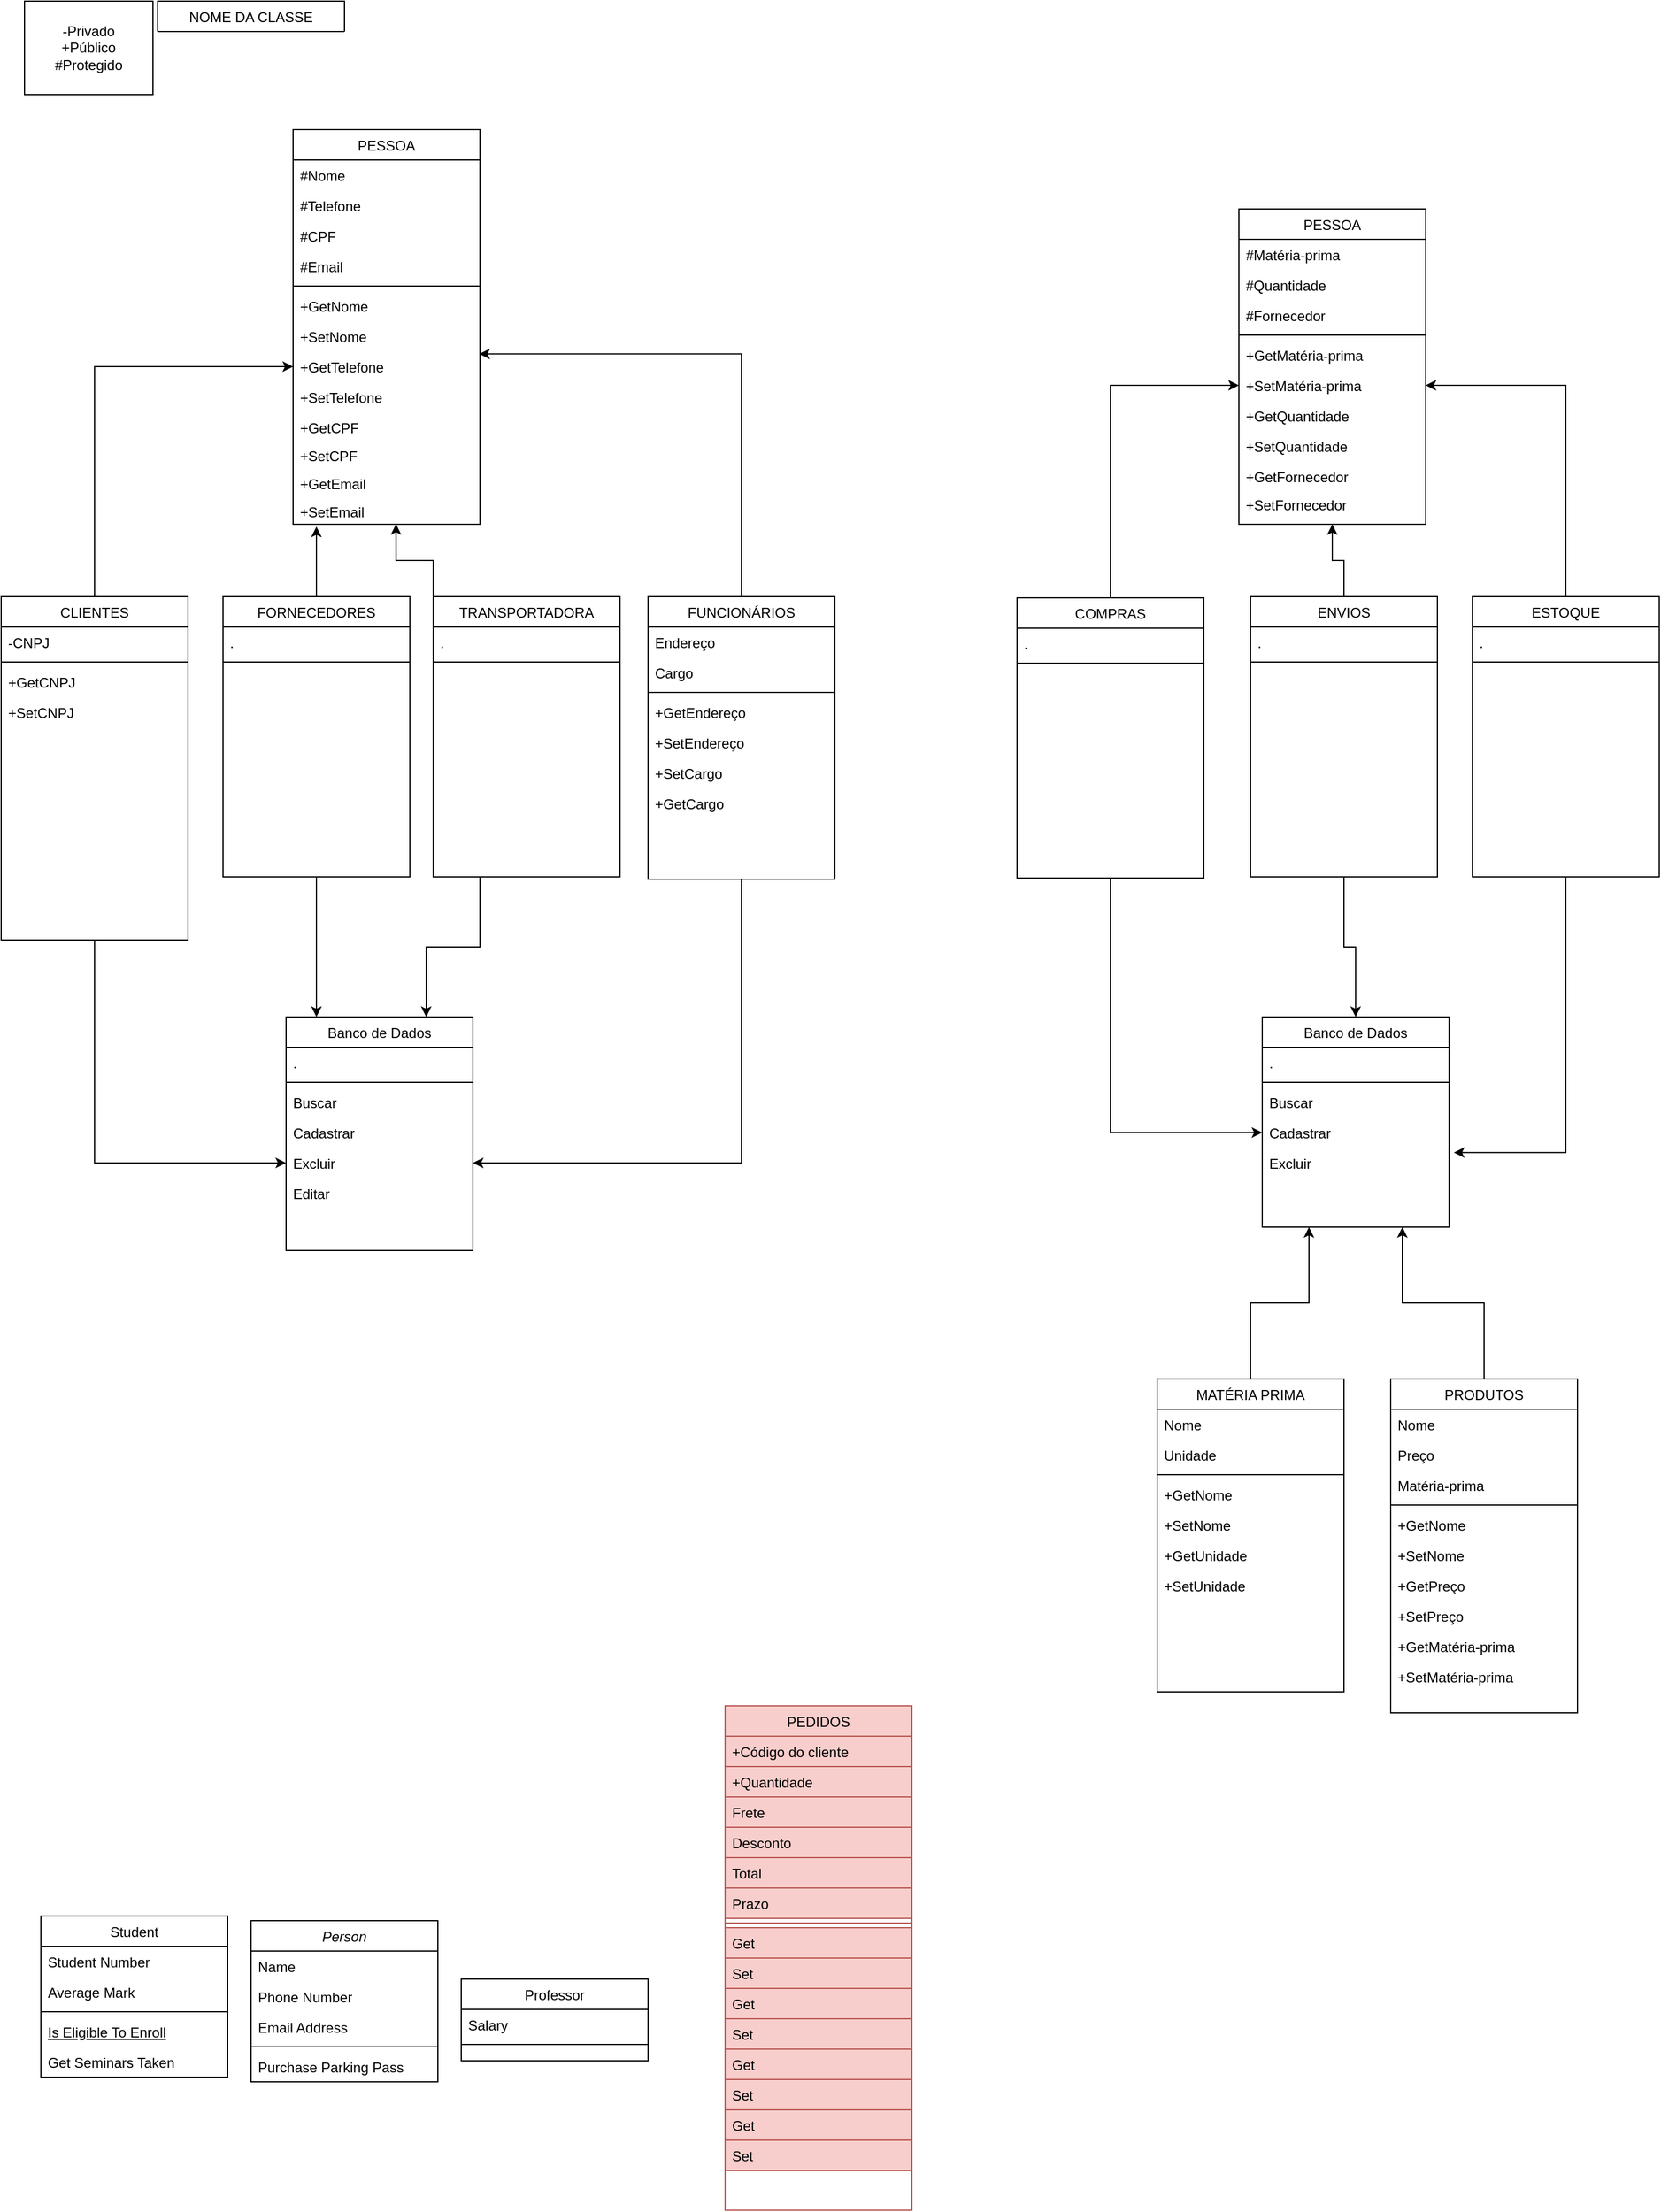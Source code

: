 <mxfile version="24.6.0" type="device">
  <diagram id="C5RBs43oDa-KdzZeNtuy" name="Page-1">
    <mxGraphModel dx="1434" dy="3120" grid="1" gridSize="10" guides="1" tooltips="1" connect="1" arrows="1" fold="1" page="1" pageScale="1" pageWidth="827" pageHeight="1169" math="0" shadow="0">
      <root>
        <mxCell id="WIyWlLk6GJQsqaUBKTNV-0" />
        <mxCell id="WIyWlLk6GJQsqaUBKTNV-1" parent="WIyWlLk6GJQsqaUBKTNV-0" />
        <mxCell id="zkfFHV4jXpPFQw0GAbJ--0" value="Person" style="swimlane;fontStyle=2;align=center;verticalAlign=top;childLayout=stackLayout;horizontal=1;startSize=26;horizontalStack=0;resizeParent=1;resizeLast=0;collapsible=1;marginBottom=0;rounded=0;shadow=0;strokeWidth=1;" parent="WIyWlLk6GJQsqaUBKTNV-1" vertex="1">
          <mxGeometry x="224" y="274" width="160" height="138" as="geometry">
            <mxRectangle x="230" y="140" width="160" height="26" as="alternateBounds" />
          </mxGeometry>
        </mxCell>
        <mxCell id="zkfFHV4jXpPFQw0GAbJ--1" value="Name" style="text;align=left;verticalAlign=top;spacingLeft=4;spacingRight=4;overflow=hidden;rotatable=0;points=[[0,0.5],[1,0.5]];portConstraint=eastwest;" parent="zkfFHV4jXpPFQw0GAbJ--0" vertex="1">
          <mxGeometry y="26" width="160" height="26" as="geometry" />
        </mxCell>
        <mxCell id="zkfFHV4jXpPFQw0GAbJ--2" value="Phone Number" style="text;align=left;verticalAlign=top;spacingLeft=4;spacingRight=4;overflow=hidden;rotatable=0;points=[[0,0.5],[1,0.5]];portConstraint=eastwest;rounded=0;shadow=0;html=0;" parent="zkfFHV4jXpPFQw0GAbJ--0" vertex="1">
          <mxGeometry y="52" width="160" height="26" as="geometry" />
        </mxCell>
        <mxCell id="zkfFHV4jXpPFQw0GAbJ--3" value="Email Address" style="text;align=left;verticalAlign=top;spacingLeft=4;spacingRight=4;overflow=hidden;rotatable=0;points=[[0,0.5],[1,0.5]];portConstraint=eastwest;rounded=0;shadow=0;html=0;" parent="zkfFHV4jXpPFQw0GAbJ--0" vertex="1">
          <mxGeometry y="78" width="160" height="26" as="geometry" />
        </mxCell>
        <mxCell id="zkfFHV4jXpPFQw0GAbJ--4" value="" style="line;html=1;strokeWidth=1;align=left;verticalAlign=middle;spacingTop=-1;spacingLeft=3;spacingRight=3;rotatable=0;labelPosition=right;points=[];portConstraint=eastwest;" parent="zkfFHV4jXpPFQw0GAbJ--0" vertex="1">
          <mxGeometry y="104" width="160" height="8" as="geometry" />
        </mxCell>
        <mxCell id="zkfFHV4jXpPFQw0GAbJ--5" value="Purchase Parking Pass" style="text;align=left;verticalAlign=top;spacingLeft=4;spacingRight=4;overflow=hidden;rotatable=0;points=[[0,0.5],[1,0.5]];portConstraint=eastwest;" parent="zkfFHV4jXpPFQw0GAbJ--0" vertex="1">
          <mxGeometry y="112" width="160" height="26" as="geometry" />
        </mxCell>
        <mxCell id="zkfFHV4jXpPFQw0GAbJ--6" value="Student" style="swimlane;fontStyle=0;align=center;verticalAlign=top;childLayout=stackLayout;horizontal=1;startSize=26;horizontalStack=0;resizeParent=1;resizeLast=0;collapsible=1;marginBottom=0;rounded=0;shadow=0;strokeWidth=1;" parent="WIyWlLk6GJQsqaUBKTNV-1" vertex="1">
          <mxGeometry x="44" y="270" width="160" height="138" as="geometry">
            <mxRectangle x="130" y="380" width="160" height="26" as="alternateBounds" />
          </mxGeometry>
        </mxCell>
        <mxCell id="zkfFHV4jXpPFQw0GAbJ--7" value="Student Number" style="text;align=left;verticalAlign=top;spacingLeft=4;spacingRight=4;overflow=hidden;rotatable=0;points=[[0,0.5],[1,0.5]];portConstraint=eastwest;" parent="zkfFHV4jXpPFQw0GAbJ--6" vertex="1">
          <mxGeometry y="26" width="160" height="26" as="geometry" />
        </mxCell>
        <mxCell id="zkfFHV4jXpPFQw0GAbJ--8" value="Average Mark" style="text;align=left;verticalAlign=top;spacingLeft=4;spacingRight=4;overflow=hidden;rotatable=0;points=[[0,0.5],[1,0.5]];portConstraint=eastwest;rounded=0;shadow=0;html=0;" parent="zkfFHV4jXpPFQw0GAbJ--6" vertex="1">
          <mxGeometry y="52" width="160" height="26" as="geometry" />
        </mxCell>
        <mxCell id="zkfFHV4jXpPFQw0GAbJ--9" value="" style="line;html=1;strokeWidth=1;align=left;verticalAlign=middle;spacingTop=-1;spacingLeft=3;spacingRight=3;rotatable=0;labelPosition=right;points=[];portConstraint=eastwest;" parent="zkfFHV4jXpPFQw0GAbJ--6" vertex="1">
          <mxGeometry y="78" width="160" height="8" as="geometry" />
        </mxCell>
        <mxCell id="zkfFHV4jXpPFQw0GAbJ--10" value="Is Eligible To Enroll" style="text;align=left;verticalAlign=top;spacingLeft=4;spacingRight=4;overflow=hidden;rotatable=0;points=[[0,0.5],[1,0.5]];portConstraint=eastwest;fontStyle=4" parent="zkfFHV4jXpPFQw0GAbJ--6" vertex="1">
          <mxGeometry y="86" width="160" height="26" as="geometry" />
        </mxCell>
        <mxCell id="zkfFHV4jXpPFQw0GAbJ--11" value="Get Seminars Taken" style="text;align=left;verticalAlign=top;spacingLeft=4;spacingRight=4;overflow=hidden;rotatable=0;points=[[0,0.5],[1,0.5]];portConstraint=eastwest;" parent="zkfFHV4jXpPFQw0GAbJ--6" vertex="1">
          <mxGeometry y="112" width="160" height="26" as="geometry" />
        </mxCell>
        <mxCell id="zkfFHV4jXpPFQw0GAbJ--13" value="Professor" style="swimlane;fontStyle=0;align=center;verticalAlign=top;childLayout=stackLayout;horizontal=1;startSize=26;horizontalStack=0;resizeParent=1;resizeLast=0;collapsible=1;marginBottom=0;rounded=0;shadow=0;strokeWidth=1;" parent="WIyWlLk6GJQsqaUBKTNV-1" vertex="1">
          <mxGeometry x="404" y="324" width="160" height="70" as="geometry">
            <mxRectangle x="340" y="380" width="170" height="26" as="alternateBounds" />
          </mxGeometry>
        </mxCell>
        <mxCell id="zkfFHV4jXpPFQw0GAbJ--14" value="Salary" style="text;align=left;verticalAlign=top;spacingLeft=4;spacingRight=4;overflow=hidden;rotatable=0;points=[[0,0.5],[1,0.5]];portConstraint=eastwest;" parent="zkfFHV4jXpPFQw0GAbJ--13" vertex="1">
          <mxGeometry y="26" width="160" height="26" as="geometry" />
        </mxCell>
        <mxCell id="zkfFHV4jXpPFQw0GAbJ--15" value="" style="line;html=1;strokeWidth=1;align=left;verticalAlign=middle;spacingTop=-1;spacingLeft=3;spacingRight=3;rotatable=0;labelPosition=right;points=[];portConstraint=eastwest;" parent="zkfFHV4jXpPFQw0GAbJ--13" vertex="1">
          <mxGeometry y="52" width="160" height="8" as="geometry" />
        </mxCell>
        <mxCell id="JUKfea9-iAX0luFX1eRB-26" style="edgeStyle=orthogonalEdgeStyle;rounded=0;orthogonalLoop=1;jettySize=auto;html=1;" edge="1" parent="WIyWlLk6GJQsqaUBKTNV-1" source="zkfFHV4jXpPFQw0GAbJ--17" target="zMXT4JjG5BjqkH4rrJaa-8">
          <mxGeometry relative="1" as="geometry" />
        </mxCell>
        <mxCell id="JUKfea9-iAX0luFX1eRB-29" style="edgeStyle=orthogonalEdgeStyle;rounded=0;orthogonalLoop=1;jettySize=auto;html=1;exitX=0.5;exitY=1;exitDx=0;exitDy=0;entryX=0;entryY=0.5;entryDx=0;entryDy=0;" edge="1" parent="WIyWlLk6GJQsqaUBKTNV-1" source="zkfFHV4jXpPFQw0GAbJ--17" target="JUKfea9-iAX0luFX1eRB-9">
          <mxGeometry relative="1" as="geometry" />
        </mxCell>
        <mxCell id="zkfFHV4jXpPFQw0GAbJ--17" value="CLIENTES" style="swimlane;fontStyle=0;align=center;verticalAlign=top;childLayout=stackLayout;horizontal=1;startSize=26;horizontalStack=0;resizeParent=1;resizeLast=0;collapsible=1;marginBottom=0;rounded=0;shadow=0;strokeWidth=1;" parent="WIyWlLk6GJQsqaUBKTNV-1" vertex="1">
          <mxGeometry x="10" y="-860" width="160" height="294" as="geometry">
            <mxRectangle x="44" y="-860" width="160" height="26" as="alternateBounds" />
          </mxGeometry>
        </mxCell>
        <mxCell id="TMDbQo54YdMrXsF1f6q1-0" value="-CNPJ" style="text;align=left;verticalAlign=top;spacingLeft=4;spacingRight=4;overflow=hidden;rotatable=0;points=[[0,0.5],[1,0.5]];portConstraint=eastwest;" parent="zkfFHV4jXpPFQw0GAbJ--17" vertex="1">
          <mxGeometry y="26" width="160" height="26" as="geometry" />
        </mxCell>
        <mxCell id="zkfFHV4jXpPFQw0GAbJ--23" value="" style="line;html=1;strokeWidth=1;align=left;verticalAlign=middle;spacingTop=-1;spacingLeft=3;spacingRight=3;rotatable=0;labelPosition=right;points=[];portConstraint=eastwest;" parent="zkfFHV4jXpPFQw0GAbJ--17" vertex="1">
          <mxGeometry y="52" width="160" height="8" as="geometry" />
        </mxCell>
        <mxCell id="TMDbQo54YdMrXsF1f6q1-5" value="+GetCNPJ" style="text;align=left;verticalAlign=top;spacingLeft=4;spacingRight=4;overflow=hidden;rotatable=0;points=[[0,0.5],[1,0.5]];portConstraint=eastwest;" parent="zkfFHV4jXpPFQw0GAbJ--17" vertex="1">
          <mxGeometry y="60" width="160" height="26" as="geometry" />
        </mxCell>
        <mxCell id="TMDbQo54YdMrXsF1f6q1-6" value="+SetCNPJ" style="text;align=left;verticalAlign=top;spacingLeft=4;spacingRight=4;overflow=hidden;rotatable=0;points=[[0,0.5],[1,0.5]];portConstraint=eastwest;" parent="zkfFHV4jXpPFQw0GAbJ--17" vertex="1">
          <mxGeometry y="86" width="160" height="26" as="geometry" />
        </mxCell>
        <mxCell id="JUKfea9-iAX0luFX1eRB-30" style="edgeStyle=orthogonalEdgeStyle;rounded=0;orthogonalLoop=1;jettySize=auto;html=1;entryX=0.5;entryY=0;entryDx=0;entryDy=0;" edge="1" parent="WIyWlLk6GJQsqaUBKTNV-1" source="bzeuxswG68OO9ZRUgIfh-0">
          <mxGeometry relative="1" as="geometry">
            <mxPoint x="280" y="-500" as="targetPoint" />
          </mxGeometry>
        </mxCell>
        <mxCell id="JUKfea9-iAX0luFX1eRB-32" style="edgeStyle=orthogonalEdgeStyle;rounded=0;orthogonalLoop=1;jettySize=auto;html=1;" edge="1" parent="WIyWlLk6GJQsqaUBKTNV-1" source="bzeuxswG68OO9ZRUgIfh-0">
          <mxGeometry relative="1" as="geometry">
            <mxPoint x="280" y="-920" as="targetPoint" />
          </mxGeometry>
        </mxCell>
        <mxCell id="bzeuxswG68OO9ZRUgIfh-0" value="FORNECEDORES" style="swimlane;fontStyle=0;align=center;verticalAlign=top;childLayout=stackLayout;horizontal=1;startSize=26;horizontalStack=0;resizeParent=1;resizeLast=0;collapsible=1;marginBottom=0;rounded=0;shadow=0;strokeWidth=1;" parent="WIyWlLk6GJQsqaUBKTNV-1" vertex="1">
          <mxGeometry x="200" y="-860" width="160" height="240" as="geometry">
            <mxRectangle x="234" y="-860" width="160" height="26" as="alternateBounds" />
          </mxGeometry>
        </mxCell>
        <mxCell id="bzeuxswG68OO9ZRUgIfh-3" value="." style="text;align=left;verticalAlign=top;spacingLeft=4;spacingRight=4;overflow=hidden;rotatable=0;points=[[0,0.5],[1,0.5]];portConstraint=eastwest;rounded=0;shadow=0;html=0;" parent="bzeuxswG68OO9ZRUgIfh-0" vertex="1">
          <mxGeometry y="26" width="160" height="26" as="geometry" />
        </mxCell>
        <mxCell id="bzeuxswG68OO9ZRUgIfh-6" value="" style="line;html=1;strokeWidth=1;align=left;verticalAlign=middle;spacingTop=-1;spacingLeft=3;spacingRight=3;rotatable=0;labelPosition=right;points=[];portConstraint=eastwest;" parent="bzeuxswG68OO9ZRUgIfh-0" vertex="1">
          <mxGeometry y="52" width="160" height="8" as="geometry" />
        </mxCell>
        <mxCell id="JUKfea9-iAX0luFX1eRB-41" style="edgeStyle=orthogonalEdgeStyle;rounded=0;orthogonalLoop=1;jettySize=auto;html=1;exitX=0.25;exitY=1;exitDx=0;exitDy=0;entryX=0.75;entryY=0;entryDx=0;entryDy=0;" edge="1" parent="WIyWlLk6GJQsqaUBKTNV-1" source="bzeuxswG68OO9ZRUgIfh-9" target="JUKfea9-iAX0luFX1eRB-0">
          <mxGeometry relative="1" as="geometry" />
        </mxCell>
        <mxCell id="bzeuxswG68OO9ZRUgIfh-9" value="TRANSPORTADORA" style="swimlane;fontStyle=0;align=center;verticalAlign=top;childLayout=stackLayout;horizontal=1;startSize=26;horizontalStack=0;resizeParent=1;resizeLast=0;collapsible=1;marginBottom=0;rounded=0;shadow=0;strokeWidth=1;" parent="WIyWlLk6GJQsqaUBKTNV-1" vertex="1">
          <mxGeometry x="380" y="-860" width="160" height="240" as="geometry">
            <mxRectangle x="434" y="-860" width="160" height="26" as="alternateBounds" />
          </mxGeometry>
        </mxCell>
        <mxCell id="bzeuxswG68OO9ZRUgIfh-10" value="." style="text;align=left;verticalAlign=top;spacingLeft=4;spacingRight=4;overflow=hidden;rotatable=0;points=[[0,0.5],[1,0.5]];portConstraint=eastwest;" parent="bzeuxswG68OO9ZRUgIfh-9" vertex="1">
          <mxGeometry y="26" width="160" height="26" as="geometry" />
        </mxCell>
        <mxCell id="bzeuxswG68OO9ZRUgIfh-15" value="" style="line;html=1;strokeWidth=1;align=left;verticalAlign=middle;spacingTop=-1;spacingLeft=3;spacingRight=3;rotatable=0;labelPosition=right;points=[];portConstraint=eastwest;" parent="bzeuxswG68OO9ZRUgIfh-9" vertex="1">
          <mxGeometry y="52" width="160" height="8" as="geometry" />
        </mxCell>
        <mxCell id="bzeuxswG68OO9ZRUgIfh-18" value="PEDIDOS" style="swimlane;fontStyle=0;align=center;verticalAlign=top;childLayout=stackLayout;horizontal=1;startSize=26;horizontalStack=0;resizeParent=1;resizeLast=0;collapsible=1;marginBottom=0;rounded=0;shadow=0;strokeWidth=1;fillColor=#f8cecc;strokeColor=#b85450;" parent="WIyWlLk6GJQsqaUBKTNV-1" vertex="1">
          <mxGeometry x="630" y="90" width="160" height="432" as="geometry">
            <mxRectangle x="634" y="-860" width="160" height="26" as="alternateBounds" />
          </mxGeometry>
        </mxCell>
        <mxCell id="bzeuxswG68OO9ZRUgIfh-19" value="+Código do cliente" style="text;align=left;verticalAlign=top;spacingLeft=4;spacingRight=4;overflow=hidden;rotatable=0;points=[[0,0.5],[1,0.5]];portConstraint=eastwest;fillColor=#f8cecc;strokeColor=#b85450;" parent="bzeuxswG68OO9ZRUgIfh-18" vertex="1">
          <mxGeometry y="26" width="160" height="26" as="geometry" />
        </mxCell>
        <mxCell id="bzeuxswG68OO9ZRUgIfh-20" value="+Quantidade" style="text;align=left;verticalAlign=top;spacingLeft=4;spacingRight=4;overflow=hidden;rotatable=0;points=[[0,0.5],[1,0.5]];portConstraint=eastwest;rounded=0;shadow=0;html=0;fillColor=#f8cecc;strokeColor=#b85450;" parent="bzeuxswG68OO9ZRUgIfh-18" vertex="1">
          <mxGeometry y="52" width="160" height="26" as="geometry" />
        </mxCell>
        <mxCell id="bzeuxswG68OO9ZRUgIfh-21" value="Frete" style="text;align=left;verticalAlign=top;spacingLeft=4;spacingRight=4;overflow=hidden;rotatable=0;points=[[0,0.5],[1,0.5]];portConstraint=eastwest;rounded=0;shadow=0;html=0;fillColor=#f8cecc;strokeColor=#b85450;" parent="bzeuxswG68OO9ZRUgIfh-18" vertex="1">
          <mxGeometry y="78" width="160" height="26" as="geometry" />
        </mxCell>
        <mxCell id="bzeuxswG68OO9ZRUgIfh-22" value="Desconto" style="text;align=left;verticalAlign=top;spacingLeft=4;spacingRight=4;overflow=hidden;rotatable=0;points=[[0,0.5],[1,0.5]];portConstraint=eastwest;rounded=0;shadow=0;html=0;fillColor=#f8cecc;strokeColor=#b85450;" parent="bzeuxswG68OO9ZRUgIfh-18" vertex="1">
          <mxGeometry y="104" width="160" height="26" as="geometry" />
        </mxCell>
        <mxCell id="bzeuxswG68OO9ZRUgIfh-23" value="Total" style="text;align=left;verticalAlign=top;spacingLeft=4;spacingRight=4;overflow=hidden;rotatable=0;points=[[0,0.5],[1,0.5]];portConstraint=eastwest;rounded=0;shadow=0;html=0;fillColor=#f8cecc;strokeColor=#b85450;" parent="bzeuxswG68OO9ZRUgIfh-18" vertex="1">
          <mxGeometry y="130" width="160" height="26" as="geometry" />
        </mxCell>
        <mxCell id="bzeuxswG68OO9ZRUgIfh-81" value="Prazo" style="text;align=left;verticalAlign=top;spacingLeft=4;spacingRight=4;overflow=hidden;rotatable=0;points=[[0,0.5],[1,0.5]];portConstraint=eastwest;rounded=0;shadow=0;html=0;fillColor=#f8cecc;strokeColor=#b85450;" parent="bzeuxswG68OO9ZRUgIfh-18" vertex="1">
          <mxGeometry y="156" width="160" height="26" as="geometry" />
        </mxCell>
        <mxCell id="TMDbQo54YdMrXsF1f6q1-11" value="" style="line;html=1;strokeWidth=1;align=left;verticalAlign=middle;spacingTop=-1;spacingLeft=3;spacingRight=3;rotatable=0;labelPosition=right;points=[];portConstraint=eastwest;fillColor=#f8cecc;strokeColor=#b85450;" parent="bzeuxswG68OO9ZRUgIfh-18" vertex="1">
          <mxGeometry y="182" width="160" height="8" as="geometry" />
        </mxCell>
        <mxCell id="TMDbQo54YdMrXsF1f6q1-18" value="Get" style="text;align=left;verticalAlign=top;spacingLeft=4;spacingRight=4;overflow=hidden;rotatable=0;points=[[0,0.5],[1,0.5]];portConstraint=eastwest;fillColor=#f8cecc;strokeColor=#b85450;" parent="bzeuxswG68OO9ZRUgIfh-18" vertex="1">
          <mxGeometry y="190" width="160" height="26" as="geometry" />
        </mxCell>
        <mxCell id="TMDbQo54YdMrXsF1f6q1-17" value="Set" style="text;align=left;verticalAlign=top;spacingLeft=4;spacingRight=4;overflow=hidden;rotatable=0;points=[[0,0.5],[1,0.5]];portConstraint=eastwest;fillColor=#f8cecc;strokeColor=#b85450;" parent="bzeuxswG68OO9ZRUgIfh-18" vertex="1">
          <mxGeometry y="216" width="160" height="26" as="geometry" />
        </mxCell>
        <mxCell id="TMDbQo54YdMrXsF1f6q1-16" value="Get" style="text;align=left;verticalAlign=top;spacingLeft=4;spacingRight=4;overflow=hidden;rotatable=0;points=[[0,0.5],[1,0.5]];portConstraint=eastwest;fillColor=#f8cecc;strokeColor=#b85450;" parent="bzeuxswG68OO9ZRUgIfh-18" vertex="1">
          <mxGeometry y="242" width="160" height="26" as="geometry" />
        </mxCell>
        <mxCell id="TMDbQo54YdMrXsF1f6q1-15" value="Set" style="text;align=left;verticalAlign=top;spacingLeft=4;spacingRight=4;overflow=hidden;rotatable=0;points=[[0,0.5],[1,0.5]];portConstraint=eastwest;fillColor=#f8cecc;strokeColor=#b85450;" parent="bzeuxswG68OO9ZRUgIfh-18" vertex="1">
          <mxGeometry y="268" width="160" height="26" as="geometry" />
        </mxCell>
        <mxCell id="TMDbQo54YdMrXsF1f6q1-14" value="Get" style="text;align=left;verticalAlign=top;spacingLeft=4;spacingRight=4;overflow=hidden;rotatable=0;points=[[0,0.5],[1,0.5]];portConstraint=eastwest;fillColor=#f8cecc;strokeColor=#b85450;" parent="bzeuxswG68OO9ZRUgIfh-18" vertex="1">
          <mxGeometry y="294" width="160" height="26" as="geometry" />
        </mxCell>
        <mxCell id="TMDbQo54YdMrXsF1f6q1-13" value="Set" style="text;align=left;verticalAlign=top;spacingLeft=4;spacingRight=4;overflow=hidden;rotatable=0;points=[[0,0.5],[1,0.5]];portConstraint=eastwest;fillColor=#f8cecc;strokeColor=#b85450;" parent="bzeuxswG68OO9ZRUgIfh-18" vertex="1">
          <mxGeometry y="320" width="160" height="26" as="geometry" />
        </mxCell>
        <mxCell id="TMDbQo54YdMrXsF1f6q1-12" value="Get" style="text;align=left;verticalAlign=top;spacingLeft=4;spacingRight=4;overflow=hidden;rotatable=0;points=[[0,0.5],[1,0.5]];portConstraint=eastwest;fillColor=#f8cecc;strokeColor=#b85450;" parent="bzeuxswG68OO9ZRUgIfh-18" vertex="1">
          <mxGeometry y="346" width="160" height="26" as="geometry" />
        </mxCell>
        <mxCell id="TMDbQo54YdMrXsF1f6q1-19" value="Set" style="text;align=left;verticalAlign=top;spacingLeft=4;spacingRight=4;overflow=hidden;rotatable=0;points=[[0,0.5],[1,0.5]];portConstraint=eastwest;fillColor=#f8cecc;strokeColor=#b85450;" parent="bzeuxswG68OO9ZRUgIfh-18" vertex="1">
          <mxGeometry y="372" width="160" height="26" as="geometry" />
        </mxCell>
        <mxCell id="JUKfea9-iAX0luFX1eRB-87" style="edgeStyle=orthogonalEdgeStyle;rounded=0;orthogonalLoop=1;jettySize=auto;html=1;entryX=0.75;entryY=1;entryDx=0;entryDy=0;" edge="1" parent="WIyWlLk6GJQsqaUBKTNV-1" source="bzeuxswG68OO9ZRUgIfh-27" target="JUKfea9-iAX0luFX1eRB-76">
          <mxGeometry relative="1" as="geometry" />
        </mxCell>
        <mxCell id="bzeuxswG68OO9ZRUgIfh-27" value="PRODUTOS" style="swimlane;fontStyle=0;align=center;verticalAlign=top;childLayout=stackLayout;horizontal=1;startSize=26;horizontalStack=0;resizeParent=1;resizeLast=0;collapsible=1;marginBottom=0;rounded=0;shadow=0;strokeWidth=1;" parent="WIyWlLk6GJQsqaUBKTNV-1" vertex="1">
          <mxGeometry x="1200" y="-190" width="160" height="286" as="geometry">
            <mxRectangle x="34" y="-600" width="160" height="26" as="alternateBounds" />
          </mxGeometry>
        </mxCell>
        <mxCell id="bzeuxswG68OO9ZRUgIfh-28" value="Nome" style="text;align=left;verticalAlign=top;spacingLeft=4;spacingRight=4;overflow=hidden;rotatable=0;points=[[0,0.5],[1,0.5]];portConstraint=eastwest;" parent="bzeuxswG68OO9ZRUgIfh-27" vertex="1">
          <mxGeometry y="26" width="160" height="26" as="geometry" />
        </mxCell>
        <mxCell id="bzeuxswG68OO9ZRUgIfh-29" value="Preço" style="text;align=left;verticalAlign=top;spacingLeft=4;spacingRight=4;overflow=hidden;rotatable=0;points=[[0,0.5],[1,0.5]];portConstraint=eastwest;rounded=0;shadow=0;html=0;" parent="bzeuxswG68OO9ZRUgIfh-27" vertex="1">
          <mxGeometry y="52" width="160" height="26" as="geometry" />
        </mxCell>
        <mxCell id="bzeuxswG68OO9ZRUgIfh-30" value="Matéria-prima" style="text;align=left;verticalAlign=top;spacingLeft=4;spacingRight=4;overflow=hidden;rotatable=0;points=[[0,0.5],[1,0.5]];portConstraint=eastwest;rounded=0;shadow=0;html=0;" parent="bzeuxswG68OO9ZRUgIfh-27" vertex="1">
          <mxGeometry y="78" width="160" height="26" as="geometry" />
        </mxCell>
        <mxCell id="JUKfea9-iAX0luFX1eRB-103" value="" style="line;html=1;strokeWidth=1;align=left;verticalAlign=middle;spacingTop=-1;spacingLeft=3;spacingRight=3;rotatable=0;labelPosition=right;points=[];portConstraint=eastwest;" vertex="1" parent="bzeuxswG68OO9ZRUgIfh-27">
          <mxGeometry y="104" width="160" height="8" as="geometry" />
        </mxCell>
        <mxCell id="JUKfea9-iAX0luFX1eRB-104" value="+GetNome&#xa;" style="text;align=left;verticalAlign=top;spacingLeft=4;spacingRight=4;overflow=hidden;rotatable=0;points=[[0,0.5],[1,0.5]];portConstraint=eastwest;" vertex="1" parent="bzeuxswG68OO9ZRUgIfh-27">
          <mxGeometry y="112" width="160" height="26" as="geometry" />
        </mxCell>
        <mxCell id="JUKfea9-iAX0luFX1eRB-105" value="+SetNome" style="text;align=left;verticalAlign=top;spacingLeft=4;spacingRight=4;overflow=hidden;rotatable=0;points=[[0,0.5],[1,0.5]];portConstraint=eastwest;" vertex="1" parent="bzeuxswG68OO9ZRUgIfh-27">
          <mxGeometry y="138" width="160" height="26" as="geometry" />
        </mxCell>
        <mxCell id="JUKfea9-iAX0luFX1eRB-106" value="+GetPreço&#xa;&#xa;" style="text;align=left;verticalAlign=top;spacingLeft=4;spacingRight=4;overflow=hidden;rotatable=0;points=[[0,0.5],[1,0.5]];portConstraint=eastwest;" vertex="1" parent="bzeuxswG68OO9ZRUgIfh-27">
          <mxGeometry y="164" width="160" height="26" as="geometry" />
        </mxCell>
        <mxCell id="JUKfea9-iAX0luFX1eRB-107" value="+SetPreço" style="text;align=left;verticalAlign=top;spacingLeft=4;spacingRight=4;overflow=hidden;rotatable=0;points=[[0,0.5],[1,0.5]];portConstraint=eastwest;" vertex="1" parent="bzeuxswG68OO9ZRUgIfh-27">
          <mxGeometry y="190" width="160" height="26" as="geometry" />
        </mxCell>
        <mxCell id="JUKfea9-iAX0luFX1eRB-118" value="+GetMatéria-prima" style="text;align=left;verticalAlign=top;spacingLeft=4;spacingRight=4;overflow=hidden;rotatable=0;points=[[0,0.5],[1,0.5]];portConstraint=eastwest;" vertex="1" parent="bzeuxswG68OO9ZRUgIfh-27">
          <mxGeometry y="216" width="160" height="26" as="geometry" />
        </mxCell>
        <mxCell id="JUKfea9-iAX0luFX1eRB-119" value="+SetMatéria-prima" style="text;align=left;verticalAlign=top;spacingLeft=4;spacingRight=4;overflow=hidden;rotatable=0;points=[[0,0.5],[1,0.5]];portConstraint=eastwest;" vertex="1" parent="bzeuxswG68OO9ZRUgIfh-27">
          <mxGeometry y="242" width="160" height="26" as="geometry" />
        </mxCell>
        <mxCell id="bzeuxswG68OO9ZRUgIfh-36" value="NOME DA CLASSE" style="swimlane;fontStyle=0;align=center;verticalAlign=top;childLayout=stackLayout;horizontal=1;startSize=26;horizontalStack=0;resizeParent=1;resizeLast=0;collapsible=1;marginBottom=0;rounded=0;shadow=0;strokeWidth=1;" parent="WIyWlLk6GJQsqaUBKTNV-1" vertex="1" collapsed="1">
          <mxGeometry x="144" y="-1370" width="160" height="26" as="geometry">
            <mxRectangle x="124" y="-1160" width="160" height="240" as="alternateBounds" />
          </mxGeometry>
        </mxCell>
        <mxCell id="bzeuxswG68OO9ZRUgIfh-37" value="Atributos:" style="text;align=left;verticalAlign=top;spacingLeft=4;spacingRight=4;overflow=hidden;rotatable=0;points=[[0,0.5],[1,0.5]];portConstraint=eastwest;" parent="bzeuxswG68OO9ZRUgIfh-36" vertex="1">
          <mxGeometry y="26" width="160" height="74" as="geometry" />
        </mxCell>
        <mxCell id="bzeuxswG68OO9ZRUgIfh-42" value="" style="line;html=1;strokeWidth=1;align=left;verticalAlign=middle;spacingTop=-1;spacingLeft=3;spacingRight=3;rotatable=0;labelPosition=right;points=[];portConstraint=eastwest;" parent="bzeuxswG68OO9ZRUgIfh-36" vertex="1">
          <mxGeometry y="100" width="160" height="8" as="geometry" />
        </mxCell>
        <mxCell id="bzeuxswG68OO9ZRUgIfh-43" value="Métodos:" style="text;align=left;verticalAlign=top;spacingLeft=4;spacingRight=4;overflow=hidden;rotatable=0;points=[[0,0.5],[1,0.5]];portConstraint=eastwest;" parent="bzeuxswG68OO9ZRUgIfh-36" vertex="1">
          <mxGeometry y="108" width="160" height="26" as="geometry" />
        </mxCell>
        <mxCell id="JUKfea9-iAX0luFX1eRB-69" style="edgeStyle=orthogonalEdgeStyle;rounded=0;orthogonalLoop=1;jettySize=auto;html=1;entryX=1;entryY=0.5;entryDx=0;entryDy=0;" edge="1" parent="WIyWlLk6GJQsqaUBKTNV-1" source="bzeuxswG68OO9ZRUgIfh-45" target="JUKfea9-iAX0luFX1eRB-59">
          <mxGeometry relative="1" as="geometry" />
        </mxCell>
        <mxCell id="bzeuxswG68OO9ZRUgIfh-45" value="ESTOQUE" style="swimlane;fontStyle=0;align=center;verticalAlign=top;childLayout=stackLayout;horizontal=1;startSize=26;horizontalStack=0;resizeParent=1;resizeLast=0;collapsible=1;marginBottom=0;rounded=0;shadow=0;strokeWidth=1;" parent="WIyWlLk6GJQsqaUBKTNV-1" vertex="1">
          <mxGeometry x="1270" y="-860" width="160" height="240" as="geometry">
            <mxRectangle x="234" y="-600" width="160" height="26" as="alternateBounds" />
          </mxGeometry>
        </mxCell>
        <mxCell id="bzeuxswG68OO9ZRUgIfh-49" value="." style="text;align=left;verticalAlign=top;spacingLeft=4;spacingRight=4;overflow=hidden;rotatable=0;points=[[0,0.5],[1,0.5]];portConstraint=eastwest;rounded=0;shadow=0;html=0;" parent="bzeuxswG68OO9ZRUgIfh-45" vertex="1">
          <mxGeometry y="26" width="160" height="26" as="geometry" />
        </mxCell>
        <mxCell id="bzeuxswG68OO9ZRUgIfh-51" value="" style="line;html=1;strokeWidth=1;align=left;verticalAlign=middle;spacingTop=-1;spacingLeft=3;spacingRight=3;rotatable=0;labelPosition=right;points=[];portConstraint=eastwest;" parent="bzeuxswG68OO9ZRUgIfh-45" vertex="1">
          <mxGeometry y="52" width="160" height="8" as="geometry" />
        </mxCell>
        <mxCell id="JUKfea9-iAX0luFX1eRB-68" style="edgeStyle=orthogonalEdgeStyle;rounded=0;orthogonalLoop=1;jettySize=auto;html=1;entryX=0.5;entryY=1;entryDx=0;entryDy=0;" edge="1" parent="WIyWlLk6GJQsqaUBKTNV-1" source="bzeuxswG68OO9ZRUgIfh-54" target="JUKfea9-iAX0luFX1eRB-52">
          <mxGeometry relative="1" as="geometry" />
        </mxCell>
        <mxCell id="JUKfea9-iAX0luFX1eRB-84" style="edgeStyle=orthogonalEdgeStyle;rounded=0;orthogonalLoop=1;jettySize=auto;html=1;exitX=0.5;exitY=1;exitDx=0;exitDy=0;entryX=0.5;entryY=0;entryDx=0;entryDy=0;" edge="1" parent="WIyWlLk6GJQsqaUBKTNV-1" source="bzeuxswG68OO9ZRUgIfh-54" target="JUKfea9-iAX0luFX1eRB-76">
          <mxGeometry relative="1" as="geometry" />
        </mxCell>
        <mxCell id="bzeuxswG68OO9ZRUgIfh-54" value="ENVIOS" style="swimlane;fontStyle=0;align=center;verticalAlign=top;childLayout=stackLayout;horizontal=1;startSize=26;horizontalStack=0;resizeParent=1;resizeLast=0;collapsible=1;marginBottom=0;rounded=0;shadow=0;strokeWidth=1;" parent="WIyWlLk6GJQsqaUBKTNV-1" vertex="1">
          <mxGeometry x="1080" y="-860" width="160" height="240" as="geometry">
            <mxRectangle x="434" y="-600" width="160" height="26" as="alternateBounds" />
          </mxGeometry>
        </mxCell>
        <mxCell id="bzeuxswG68OO9ZRUgIfh-55" value="." style="text;align=left;verticalAlign=top;spacingLeft=4;spacingRight=4;overflow=hidden;rotatable=0;points=[[0,0.5],[1,0.5]];portConstraint=eastwest;" parent="bzeuxswG68OO9ZRUgIfh-54" vertex="1">
          <mxGeometry y="26" width="160" height="26" as="geometry" />
        </mxCell>
        <mxCell id="bzeuxswG68OO9ZRUgIfh-60" value="" style="line;html=1;strokeWidth=1;align=left;verticalAlign=middle;spacingTop=-1;spacingLeft=3;spacingRight=3;rotatable=0;labelPosition=right;points=[];portConstraint=eastwest;" parent="bzeuxswG68OO9ZRUgIfh-54" vertex="1">
          <mxGeometry y="52" width="160" height="8" as="geometry" />
        </mxCell>
        <mxCell id="JUKfea9-iAX0luFX1eRB-67" style="edgeStyle=orthogonalEdgeStyle;rounded=0;orthogonalLoop=1;jettySize=auto;html=1;entryX=0;entryY=0.5;entryDx=0;entryDy=0;" edge="1" parent="WIyWlLk6GJQsqaUBKTNV-1" source="bzeuxswG68OO9ZRUgIfh-63" target="JUKfea9-iAX0luFX1eRB-59">
          <mxGeometry relative="1" as="geometry" />
        </mxCell>
        <mxCell id="JUKfea9-iAX0luFX1eRB-83" style="edgeStyle=orthogonalEdgeStyle;rounded=0;orthogonalLoop=1;jettySize=auto;html=1;exitX=0.5;exitY=1;exitDx=0;exitDy=0;" edge="1" parent="WIyWlLk6GJQsqaUBKTNV-1" source="bzeuxswG68OO9ZRUgIfh-63" target="JUKfea9-iAX0luFX1eRB-80">
          <mxGeometry relative="1" as="geometry" />
        </mxCell>
        <mxCell id="bzeuxswG68OO9ZRUgIfh-63" value="COMPRAS" style="swimlane;fontStyle=0;align=center;verticalAlign=top;childLayout=stackLayout;horizontal=1;startSize=26;horizontalStack=0;resizeParent=1;resizeLast=0;collapsible=1;marginBottom=0;rounded=0;shadow=0;strokeWidth=1;" parent="WIyWlLk6GJQsqaUBKTNV-1" vertex="1">
          <mxGeometry x="880" y="-859" width="160" height="240" as="geometry">
            <mxRectangle x="550" y="140" width="160" height="26" as="alternateBounds" />
          </mxGeometry>
        </mxCell>
        <mxCell id="bzeuxswG68OO9ZRUgIfh-68" value="." style="text;align=left;verticalAlign=top;spacingLeft=4;spacingRight=4;overflow=hidden;rotatable=0;points=[[0,0.5],[1,0.5]];portConstraint=eastwest;rounded=0;shadow=0;html=0;" parent="bzeuxswG68OO9ZRUgIfh-63" vertex="1">
          <mxGeometry y="26" width="160" height="26" as="geometry" />
        </mxCell>
        <mxCell id="bzeuxswG68OO9ZRUgIfh-69" value="" style="line;html=1;strokeWidth=1;align=left;verticalAlign=middle;spacingTop=-1;spacingLeft=3;spacingRight=3;rotatable=0;labelPosition=right;points=[];portConstraint=eastwest;" parent="bzeuxswG68OO9ZRUgIfh-63" vertex="1">
          <mxGeometry y="52" width="160" height="8" as="geometry" />
        </mxCell>
        <mxCell id="JUKfea9-iAX0luFX1eRB-86" style="edgeStyle=orthogonalEdgeStyle;rounded=0;orthogonalLoop=1;jettySize=auto;html=1;entryX=0.25;entryY=1;entryDx=0;entryDy=0;" edge="1" parent="WIyWlLk6GJQsqaUBKTNV-1" source="bzeuxswG68OO9ZRUgIfh-72" target="JUKfea9-iAX0luFX1eRB-76">
          <mxGeometry relative="1" as="geometry" />
        </mxCell>
        <mxCell id="bzeuxswG68OO9ZRUgIfh-72" value="MATÉRIA PRIMA" style="swimlane;fontStyle=0;align=center;verticalAlign=top;childLayout=stackLayout;horizontal=1;startSize=26;horizontalStack=0;resizeParent=1;resizeLast=0;collapsible=1;marginBottom=0;rounded=0;shadow=0;strokeWidth=1;" parent="WIyWlLk6GJQsqaUBKTNV-1" vertex="1">
          <mxGeometry x="1000" y="-190" width="160" height="268" as="geometry">
            <mxRectangle x="550" y="140" width="160" height="26" as="alternateBounds" />
          </mxGeometry>
        </mxCell>
        <mxCell id="bzeuxswG68OO9ZRUgIfh-73" value="Nome" style="text;align=left;verticalAlign=top;spacingLeft=4;spacingRight=4;overflow=hidden;rotatable=0;points=[[0,0.5],[1,0.5]];portConstraint=eastwest;" parent="bzeuxswG68OO9ZRUgIfh-72" vertex="1">
          <mxGeometry y="26" width="160" height="26" as="geometry" />
        </mxCell>
        <mxCell id="bzeuxswG68OO9ZRUgIfh-74" value="Unidade" style="text;align=left;verticalAlign=top;spacingLeft=4;spacingRight=4;overflow=hidden;rotatable=0;points=[[0,0.5],[1,0.5]];portConstraint=eastwest;rounded=0;shadow=0;html=0;" parent="bzeuxswG68OO9ZRUgIfh-72" vertex="1">
          <mxGeometry y="52" width="160" height="26" as="geometry" />
        </mxCell>
        <mxCell id="JUKfea9-iAX0luFX1eRB-108" value="" style="line;html=1;strokeWidth=1;align=left;verticalAlign=middle;spacingTop=-1;spacingLeft=3;spacingRight=3;rotatable=0;labelPosition=right;points=[];portConstraint=eastwest;" vertex="1" parent="bzeuxswG68OO9ZRUgIfh-72">
          <mxGeometry y="78" width="160" height="8" as="geometry" />
        </mxCell>
        <mxCell id="JUKfea9-iAX0luFX1eRB-109" value="+GetNome&#xa;&#xa;" style="text;align=left;verticalAlign=top;spacingLeft=4;spacingRight=4;overflow=hidden;rotatable=0;points=[[0,0.5],[1,0.5]];portConstraint=eastwest;" vertex="1" parent="bzeuxswG68OO9ZRUgIfh-72">
          <mxGeometry y="86" width="160" height="26" as="geometry" />
        </mxCell>
        <mxCell id="JUKfea9-iAX0luFX1eRB-112" value="+SetNome&#xa;&#xa;" style="text;align=left;verticalAlign=top;spacingLeft=4;spacingRight=4;overflow=hidden;rotatable=0;points=[[0,0.5],[1,0.5]];portConstraint=eastwest;" vertex="1" parent="bzeuxswG68OO9ZRUgIfh-72">
          <mxGeometry y="112" width="160" height="26" as="geometry" />
        </mxCell>
        <mxCell id="JUKfea9-iAX0luFX1eRB-111" value="+GetUnidade&#xa;&#xa;" style="text;align=left;verticalAlign=top;spacingLeft=4;spacingRight=4;overflow=hidden;rotatable=0;points=[[0,0.5],[1,0.5]];portConstraint=eastwest;" vertex="1" parent="bzeuxswG68OO9ZRUgIfh-72">
          <mxGeometry y="138" width="160" height="26" as="geometry" />
        </mxCell>
        <mxCell id="JUKfea9-iAX0luFX1eRB-110" value="+SetUnidade&#xa;&#xa;" style="text;align=left;verticalAlign=top;spacingLeft=4;spacingRight=4;overflow=hidden;rotatable=0;points=[[0,0.5],[1,0.5]];portConstraint=eastwest;" vertex="1" parent="bzeuxswG68OO9ZRUgIfh-72">
          <mxGeometry y="164" width="160" height="26" as="geometry" />
        </mxCell>
        <mxCell id="bzeuxswG68OO9ZRUgIfh-82" value="&lt;div&gt;-Privado&lt;/div&gt;&lt;div&gt;+Público&lt;br&gt;&lt;/div&gt;&lt;div&gt;#Protegido&lt;/div&gt;" style="html=1;whiteSpace=wrap;" parent="WIyWlLk6GJQsqaUBKTNV-1" vertex="1">
          <mxGeometry x="30" y="-1370" width="110" height="80" as="geometry" />
        </mxCell>
        <mxCell id="zMXT4JjG5BjqkH4rrJaa-0" value="PESSOA" style="swimlane;fontStyle=0;align=center;verticalAlign=top;childLayout=stackLayout;horizontal=1;startSize=26;horizontalStack=0;resizeParent=1;resizeLast=0;collapsible=1;marginBottom=0;rounded=0;shadow=0;strokeWidth=1;" parent="WIyWlLk6GJQsqaUBKTNV-1" vertex="1">
          <mxGeometry x="260" y="-1260" width="160" height="338" as="geometry">
            <mxRectangle x="320" y="-990" width="160" height="26" as="alternateBounds" />
          </mxGeometry>
        </mxCell>
        <mxCell id="zMXT4JjG5BjqkH4rrJaa-1" value="#Nome" style="text;align=left;verticalAlign=top;spacingLeft=4;spacingRight=4;overflow=hidden;rotatable=0;points=[[0,0.5],[1,0.5]];portConstraint=eastwest;" parent="zMXT4JjG5BjqkH4rrJaa-0" vertex="1">
          <mxGeometry y="26" width="160" height="26" as="geometry" />
        </mxCell>
        <mxCell id="zMXT4JjG5BjqkH4rrJaa-2" value="#Telefone" style="text;align=left;verticalAlign=top;spacingLeft=4;spacingRight=4;overflow=hidden;rotatable=0;points=[[0,0.5],[1,0.5]];portConstraint=eastwest;rounded=0;shadow=0;html=0;" parent="zMXT4JjG5BjqkH4rrJaa-0" vertex="1">
          <mxGeometry y="52" width="160" height="26" as="geometry" />
        </mxCell>
        <mxCell id="JUKfea9-iAX0luFX1eRB-33" value="#CPF" style="text;align=left;verticalAlign=top;spacingLeft=4;spacingRight=4;overflow=hidden;rotatable=0;points=[[0,0.5],[1,0.5]];portConstraint=eastwest;rounded=0;shadow=0;html=0;" vertex="1" parent="zMXT4JjG5BjqkH4rrJaa-0">
          <mxGeometry y="78" width="160" height="26" as="geometry" />
        </mxCell>
        <mxCell id="JUKfea9-iAX0luFX1eRB-38" value="#Email" style="text;align=left;verticalAlign=top;spacingLeft=4;spacingRight=4;overflow=hidden;rotatable=0;points=[[0,0.5],[1,0.5]];portConstraint=eastwest;rounded=0;shadow=0;html=0;" vertex="1" parent="zMXT4JjG5BjqkH4rrJaa-0">
          <mxGeometry y="104" width="160" height="26" as="geometry" />
        </mxCell>
        <mxCell id="zMXT4JjG5BjqkH4rrJaa-5" value="" style="line;html=1;strokeWidth=1;align=left;verticalAlign=middle;spacingTop=-1;spacingLeft=3;spacingRight=3;rotatable=0;labelPosition=right;points=[];portConstraint=eastwest;" parent="zMXT4JjG5BjqkH4rrJaa-0" vertex="1">
          <mxGeometry y="130" width="160" height="8" as="geometry" />
        </mxCell>
        <mxCell id="zMXT4JjG5BjqkH4rrJaa-6" value="+GetNome" style="text;align=left;verticalAlign=top;spacingLeft=4;spacingRight=4;overflow=hidden;rotatable=0;points=[[0,0.5],[1,0.5]];portConstraint=eastwest;" parent="zMXT4JjG5BjqkH4rrJaa-0" vertex="1">
          <mxGeometry y="138" width="160" height="26" as="geometry" />
        </mxCell>
        <mxCell id="zMXT4JjG5BjqkH4rrJaa-7" value="+SetNome&#xa;&#xa;" style="text;align=left;verticalAlign=top;spacingLeft=4;spacingRight=4;overflow=hidden;rotatable=0;points=[[0,0.5],[1,0.5]];portConstraint=eastwest;" parent="zMXT4JjG5BjqkH4rrJaa-0" vertex="1">
          <mxGeometry y="164" width="160" height="26" as="geometry" />
        </mxCell>
        <mxCell id="zMXT4JjG5BjqkH4rrJaa-8" value="+GetTelefone&#xa;&#xa;" style="text;align=left;verticalAlign=top;spacingLeft=4;spacingRight=4;overflow=hidden;rotatable=0;points=[[0,0.5],[1,0.5]];portConstraint=eastwest;" parent="zMXT4JjG5BjqkH4rrJaa-0" vertex="1">
          <mxGeometry y="190" width="160" height="26" as="geometry" />
        </mxCell>
        <mxCell id="zMXT4JjG5BjqkH4rrJaa-9" value="+SetTelefone&#xa;&#xa;" style="text;align=left;verticalAlign=top;spacingLeft=4;spacingRight=4;overflow=hidden;rotatable=0;points=[[0,0.5],[1,0.5]];portConstraint=eastwest;" parent="zMXT4JjG5BjqkH4rrJaa-0" vertex="1">
          <mxGeometry y="216" width="160" height="26" as="geometry" />
        </mxCell>
        <mxCell id="JUKfea9-iAX0luFX1eRB-34" value="+GetCPF&#xa;&#xa;" style="text;align=left;verticalAlign=top;spacingLeft=4;spacingRight=4;overflow=hidden;rotatable=0;points=[[0,0.5],[1,0.5]];portConstraint=eastwest;" vertex="1" parent="zMXT4JjG5BjqkH4rrJaa-0">
          <mxGeometry y="242" width="160" height="24" as="geometry" />
        </mxCell>
        <mxCell id="JUKfea9-iAX0luFX1eRB-35" value="+SetCPF&#xa;&#xa;" style="text;align=left;verticalAlign=top;spacingLeft=4;spacingRight=4;overflow=hidden;rotatable=0;points=[[0,0.5],[1,0.5]];portConstraint=eastwest;" vertex="1" parent="zMXT4JjG5BjqkH4rrJaa-0">
          <mxGeometry y="266" width="160" height="24" as="geometry" />
        </mxCell>
        <mxCell id="JUKfea9-iAX0luFX1eRB-36" value="+GetEmail&#xa;&#xa;" style="text;align=left;verticalAlign=top;spacingLeft=4;spacingRight=4;overflow=hidden;rotatable=0;points=[[0,0.5],[1,0.5]];portConstraint=eastwest;" vertex="1" parent="zMXT4JjG5BjqkH4rrJaa-0">
          <mxGeometry y="290" width="160" height="24" as="geometry" />
        </mxCell>
        <mxCell id="JUKfea9-iAX0luFX1eRB-37" value="+SetEmail&#xa;&#xa;" style="text;align=left;verticalAlign=top;spacingLeft=4;spacingRight=4;overflow=hidden;rotatable=0;points=[[0,0.5],[1,0.5]];portConstraint=eastwest;" vertex="1" parent="zMXT4JjG5BjqkH4rrJaa-0">
          <mxGeometry y="314" width="160" height="24" as="geometry" />
        </mxCell>
        <mxCell id="JUKfea9-iAX0luFX1eRB-46" style="edgeStyle=orthogonalEdgeStyle;rounded=0;orthogonalLoop=1;jettySize=auto;html=1;entryX=1;entryY=0.5;entryDx=0;entryDy=0;" edge="1" parent="WIyWlLk6GJQsqaUBKTNV-1" source="zMXT4JjG5BjqkH4rrJaa-14" target="JUKfea9-iAX0luFX1eRB-9">
          <mxGeometry relative="1" as="geometry" />
        </mxCell>
        <mxCell id="zMXT4JjG5BjqkH4rrJaa-14" value="FUNCIONÁRIOS" style="swimlane;fontStyle=0;align=center;verticalAlign=top;childLayout=stackLayout;horizontal=1;startSize=26;horizontalStack=0;resizeParent=1;resizeLast=0;collapsible=1;marginBottom=0;rounded=0;shadow=0;strokeWidth=1;" parent="WIyWlLk6GJQsqaUBKTNV-1" vertex="1">
          <mxGeometry x="564" y="-860" width="160" height="242" as="geometry">
            <mxRectangle x="434" y="-600" width="160" height="26" as="alternateBounds" />
          </mxGeometry>
        </mxCell>
        <mxCell id="zMXT4JjG5BjqkH4rrJaa-17" value="Endereço" style="text;align=left;verticalAlign=top;spacingLeft=4;spacingRight=4;overflow=hidden;rotatable=0;points=[[0,0.5],[1,0.5]];portConstraint=eastwest;rounded=0;shadow=0;html=0;" parent="zMXT4JjG5BjqkH4rrJaa-14" vertex="1">
          <mxGeometry y="26" width="160" height="26" as="geometry" />
        </mxCell>
        <mxCell id="zMXT4JjG5BjqkH4rrJaa-18" value="Cargo" style="text;align=left;verticalAlign=top;spacingLeft=4;spacingRight=4;overflow=hidden;rotatable=0;points=[[0,0.5],[1,0.5]];portConstraint=eastwest;rounded=0;shadow=0;html=0;" parent="zMXT4JjG5BjqkH4rrJaa-14" vertex="1">
          <mxGeometry y="52" width="160" height="26" as="geometry" />
        </mxCell>
        <mxCell id="zMXT4JjG5BjqkH4rrJaa-20" value="" style="line;html=1;strokeWidth=1;align=left;verticalAlign=middle;spacingTop=-1;spacingLeft=3;spacingRight=3;rotatable=0;labelPosition=right;points=[];portConstraint=eastwest;" parent="zMXT4JjG5BjqkH4rrJaa-14" vertex="1">
          <mxGeometry y="78" width="160" height="8" as="geometry" />
        </mxCell>
        <mxCell id="JUKfea9-iAX0luFX1eRB-50" value="+GetEndereço&#xa;&#xa;" style="text;align=left;verticalAlign=top;spacingLeft=4;spacingRight=4;overflow=hidden;rotatable=0;points=[[0,0.5],[1,0.5]];portConstraint=eastwest;" vertex="1" parent="zMXT4JjG5BjqkH4rrJaa-14">
          <mxGeometry y="86" width="160" height="26" as="geometry" />
        </mxCell>
        <mxCell id="JUKfea9-iAX0luFX1eRB-49" value="+SetEndereço&#xa;&#xa;" style="text;align=left;verticalAlign=top;spacingLeft=4;spacingRight=4;overflow=hidden;rotatable=0;points=[[0,0.5],[1,0.5]];portConstraint=eastwest;" vertex="1" parent="zMXT4JjG5BjqkH4rrJaa-14">
          <mxGeometry y="112" width="160" height="26" as="geometry" />
        </mxCell>
        <mxCell id="JUKfea9-iAX0luFX1eRB-51" value="+SetCargo&#xa;&#xa;" style="text;align=left;verticalAlign=top;spacingLeft=4;spacingRight=4;overflow=hidden;rotatable=0;points=[[0,0.5],[1,0.5]];portConstraint=eastwest;" vertex="1" parent="zMXT4JjG5BjqkH4rrJaa-14">
          <mxGeometry y="138" width="160" height="26" as="geometry" />
        </mxCell>
        <mxCell id="JUKfea9-iAX0luFX1eRB-48" value="+GetCargo&#xa;&#xa;" style="text;align=left;verticalAlign=top;spacingLeft=4;spacingRight=4;overflow=hidden;rotatable=0;points=[[0,0.5],[1,0.5]];portConstraint=eastwest;" vertex="1" parent="zMXT4JjG5BjqkH4rrJaa-14">
          <mxGeometry y="164" width="160" height="26" as="geometry" />
        </mxCell>
        <mxCell id="JUKfea9-iAX0luFX1eRB-0" value="Banco de Dados" style="swimlane;fontStyle=0;align=center;verticalAlign=top;childLayout=stackLayout;horizontal=1;startSize=26;horizontalStack=0;resizeParent=1;resizeLast=0;collapsible=1;marginBottom=0;rounded=0;shadow=0;strokeWidth=1;" vertex="1" parent="WIyWlLk6GJQsqaUBKTNV-1">
          <mxGeometry x="254" y="-500" width="160" height="200" as="geometry">
            <mxRectangle x="44" y="-860" width="160" height="26" as="alternateBounds" />
          </mxGeometry>
        </mxCell>
        <mxCell id="JUKfea9-iAX0luFX1eRB-2" value="." style="text;align=left;verticalAlign=top;spacingLeft=4;spacingRight=4;overflow=hidden;rotatable=0;points=[[0,0.5],[1,0.5]];portConstraint=eastwest;rounded=0;shadow=0;html=0;" vertex="1" parent="JUKfea9-iAX0luFX1eRB-0">
          <mxGeometry y="26" width="160" height="26" as="geometry" />
        </mxCell>
        <mxCell id="JUKfea9-iAX0luFX1eRB-4" value="" style="line;html=1;strokeWidth=1;align=left;verticalAlign=middle;spacingTop=-1;spacingLeft=3;spacingRight=3;rotatable=0;labelPosition=right;points=[];portConstraint=eastwest;" vertex="1" parent="JUKfea9-iAX0luFX1eRB-0">
          <mxGeometry y="52" width="160" height="8" as="geometry" />
        </mxCell>
        <mxCell id="JUKfea9-iAX0luFX1eRB-6" value="Buscar" style="text;align=left;verticalAlign=top;spacingLeft=4;spacingRight=4;overflow=hidden;rotatable=0;points=[[0,0.5],[1,0.5]];portConstraint=eastwest;" vertex="1" parent="JUKfea9-iAX0luFX1eRB-0">
          <mxGeometry y="60" width="160" height="26" as="geometry" />
        </mxCell>
        <mxCell id="JUKfea9-iAX0luFX1eRB-8" value="Cadastrar" style="text;align=left;verticalAlign=top;spacingLeft=4;spacingRight=4;overflow=hidden;rotatable=0;points=[[0,0.5],[1,0.5]];portConstraint=eastwest;" vertex="1" parent="JUKfea9-iAX0luFX1eRB-0">
          <mxGeometry y="86" width="160" height="26" as="geometry" />
        </mxCell>
        <mxCell id="JUKfea9-iAX0luFX1eRB-9" value="Excluir" style="text;align=left;verticalAlign=top;spacingLeft=4;spacingRight=4;overflow=hidden;rotatable=0;points=[[0,0.5],[1,0.5]];portConstraint=eastwest;" vertex="1" parent="JUKfea9-iAX0luFX1eRB-0">
          <mxGeometry y="112" width="160" height="26" as="geometry" />
        </mxCell>
        <mxCell id="JUKfea9-iAX0luFX1eRB-10" value="Editar" style="text;align=left;verticalAlign=top;spacingLeft=4;spacingRight=4;overflow=hidden;rotatable=0;points=[[0,0.5],[1,0.5]];portConstraint=eastwest;" vertex="1" parent="JUKfea9-iAX0luFX1eRB-0">
          <mxGeometry y="138" width="160" height="26" as="geometry" />
        </mxCell>
        <mxCell id="JUKfea9-iAX0luFX1eRB-40" style="edgeStyle=orthogonalEdgeStyle;rounded=0;orthogonalLoop=1;jettySize=auto;html=1;exitX=0;exitY=0;exitDx=0;exitDy=0;entryX=0.551;entryY=0.994;entryDx=0;entryDy=0;entryPerimeter=0;" edge="1" parent="WIyWlLk6GJQsqaUBKTNV-1" source="bzeuxswG68OO9ZRUgIfh-9" target="JUKfea9-iAX0luFX1eRB-37">
          <mxGeometry relative="1" as="geometry" />
        </mxCell>
        <mxCell id="JUKfea9-iAX0luFX1eRB-43" style="edgeStyle=orthogonalEdgeStyle;rounded=0;orthogonalLoop=1;jettySize=auto;html=1;entryX=0.997;entryY=0.082;entryDx=0;entryDy=0;entryPerimeter=0;" edge="1" parent="WIyWlLk6GJQsqaUBKTNV-1" source="zMXT4JjG5BjqkH4rrJaa-14" target="zMXT4JjG5BjqkH4rrJaa-8">
          <mxGeometry relative="1" as="geometry" />
        </mxCell>
        <mxCell id="JUKfea9-iAX0luFX1eRB-52" value="PESSOA" style="swimlane;fontStyle=0;align=center;verticalAlign=top;childLayout=stackLayout;horizontal=1;startSize=26;horizontalStack=0;resizeParent=1;resizeLast=0;collapsible=1;marginBottom=0;rounded=0;shadow=0;strokeWidth=1;" vertex="1" parent="WIyWlLk6GJQsqaUBKTNV-1">
          <mxGeometry x="1070" y="-1192" width="160" height="270" as="geometry">
            <mxRectangle x="320" y="-990" width="160" height="26" as="alternateBounds" />
          </mxGeometry>
        </mxCell>
        <mxCell id="JUKfea9-iAX0luFX1eRB-53" value="#Matéria-prima " style="text;align=left;verticalAlign=top;spacingLeft=4;spacingRight=4;overflow=hidden;rotatable=0;points=[[0,0.5],[1,0.5]];portConstraint=eastwest;" vertex="1" parent="JUKfea9-iAX0luFX1eRB-52">
          <mxGeometry y="26" width="160" height="26" as="geometry" />
        </mxCell>
        <mxCell id="JUKfea9-iAX0luFX1eRB-54" value="#Quantidade" style="text;align=left;verticalAlign=top;spacingLeft=4;spacingRight=4;overflow=hidden;rotatable=0;points=[[0,0.5],[1,0.5]];portConstraint=eastwest;rounded=0;shadow=0;html=0;" vertex="1" parent="JUKfea9-iAX0luFX1eRB-52">
          <mxGeometry y="52" width="160" height="26" as="geometry" />
        </mxCell>
        <mxCell id="JUKfea9-iAX0luFX1eRB-55" value="#Fornecedor" style="text;align=left;verticalAlign=top;spacingLeft=4;spacingRight=4;overflow=hidden;rotatable=0;points=[[0,0.5],[1,0.5]];portConstraint=eastwest;rounded=0;shadow=0;html=0;" vertex="1" parent="JUKfea9-iAX0luFX1eRB-52">
          <mxGeometry y="78" width="160" height="26" as="geometry" />
        </mxCell>
        <mxCell id="JUKfea9-iAX0luFX1eRB-57" value="" style="line;html=1;strokeWidth=1;align=left;verticalAlign=middle;spacingTop=-1;spacingLeft=3;spacingRight=3;rotatable=0;labelPosition=right;points=[];portConstraint=eastwest;" vertex="1" parent="JUKfea9-iAX0luFX1eRB-52">
          <mxGeometry y="104" width="160" height="8" as="geometry" />
        </mxCell>
        <mxCell id="JUKfea9-iAX0luFX1eRB-58" value="+GetMatéria-prima" style="text;align=left;verticalAlign=top;spacingLeft=4;spacingRight=4;overflow=hidden;rotatable=0;points=[[0,0.5],[1,0.5]];portConstraint=eastwest;" vertex="1" parent="JUKfea9-iAX0luFX1eRB-52">
          <mxGeometry y="112" width="160" height="26" as="geometry" />
        </mxCell>
        <mxCell id="JUKfea9-iAX0luFX1eRB-59" value="+SetMatéria-prima&#xa;&#xa;" style="text;align=left;verticalAlign=top;spacingLeft=4;spacingRight=4;overflow=hidden;rotatable=0;points=[[0,0.5],[1,0.5]];portConstraint=eastwest;" vertex="1" parent="JUKfea9-iAX0luFX1eRB-52">
          <mxGeometry y="138" width="160" height="26" as="geometry" />
        </mxCell>
        <mxCell id="JUKfea9-iAX0luFX1eRB-60" value="+GetQuantidade&#xa;&#xa;" style="text;align=left;verticalAlign=top;spacingLeft=4;spacingRight=4;overflow=hidden;rotatable=0;points=[[0,0.5],[1,0.5]];portConstraint=eastwest;" vertex="1" parent="JUKfea9-iAX0luFX1eRB-52">
          <mxGeometry y="164" width="160" height="26" as="geometry" />
        </mxCell>
        <mxCell id="JUKfea9-iAX0luFX1eRB-61" value="+SetQuantidade&#xa;&#xa;" style="text;align=left;verticalAlign=top;spacingLeft=4;spacingRight=4;overflow=hidden;rotatable=0;points=[[0,0.5],[1,0.5]];portConstraint=eastwest;" vertex="1" parent="JUKfea9-iAX0luFX1eRB-52">
          <mxGeometry y="190" width="160" height="26" as="geometry" />
        </mxCell>
        <mxCell id="JUKfea9-iAX0luFX1eRB-62" value="+GetFornecedor&#xa;&#xa;" style="text;align=left;verticalAlign=top;spacingLeft=4;spacingRight=4;overflow=hidden;rotatable=0;points=[[0,0.5],[1,0.5]];portConstraint=eastwest;" vertex="1" parent="JUKfea9-iAX0luFX1eRB-52">
          <mxGeometry y="216" width="160" height="24" as="geometry" />
        </mxCell>
        <mxCell id="JUKfea9-iAX0luFX1eRB-63" value="+SetFornecedor&#xa;&#xa;" style="text;align=left;verticalAlign=top;spacingLeft=4;spacingRight=4;overflow=hidden;rotatable=0;points=[[0,0.5],[1,0.5]];portConstraint=eastwest;" vertex="1" parent="JUKfea9-iAX0luFX1eRB-52">
          <mxGeometry y="240" width="160" height="24" as="geometry" />
        </mxCell>
        <mxCell id="JUKfea9-iAX0luFX1eRB-76" value="Banco de Dados" style="swimlane;fontStyle=0;align=center;verticalAlign=top;childLayout=stackLayout;horizontal=1;startSize=26;horizontalStack=0;resizeParent=1;resizeLast=0;collapsible=1;marginBottom=0;rounded=0;shadow=0;strokeWidth=1;" vertex="1" parent="WIyWlLk6GJQsqaUBKTNV-1">
          <mxGeometry x="1090" y="-500" width="160" height="180" as="geometry">
            <mxRectangle x="44" y="-860" width="160" height="26" as="alternateBounds" />
          </mxGeometry>
        </mxCell>
        <mxCell id="JUKfea9-iAX0luFX1eRB-77" value="." style="text;align=left;verticalAlign=top;spacingLeft=4;spacingRight=4;overflow=hidden;rotatable=0;points=[[0,0.5],[1,0.5]];portConstraint=eastwest;rounded=0;shadow=0;html=0;" vertex="1" parent="JUKfea9-iAX0luFX1eRB-76">
          <mxGeometry y="26" width="160" height="26" as="geometry" />
        </mxCell>
        <mxCell id="JUKfea9-iAX0luFX1eRB-78" value="" style="line;html=1;strokeWidth=1;align=left;verticalAlign=middle;spacingTop=-1;spacingLeft=3;spacingRight=3;rotatable=0;labelPosition=right;points=[];portConstraint=eastwest;" vertex="1" parent="JUKfea9-iAX0luFX1eRB-76">
          <mxGeometry y="52" width="160" height="8" as="geometry" />
        </mxCell>
        <mxCell id="JUKfea9-iAX0luFX1eRB-79" value="Buscar" style="text;align=left;verticalAlign=top;spacingLeft=4;spacingRight=4;overflow=hidden;rotatable=0;points=[[0,0.5],[1,0.5]];portConstraint=eastwest;" vertex="1" parent="JUKfea9-iAX0luFX1eRB-76">
          <mxGeometry y="60" width="160" height="26" as="geometry" />
        </mxCell>
        <mxCell id="JUKfea9-iAX0luFX1eRB-80" value="Cadastrar" style="text;align=left;verticalAlign=top;spacingLeft=4;spacingRight=4;overflow=hidden;rotatable=0;points=[[0,0.5],[1,0.5]];portConstraint=eastwest;" vertex="1" parent="JUKfea9-iAX0luFX1eRB-76">
          <mxGeometry y="86" width="160" height="26" as="geometry" />
        </mxCell>
        <mxCell id="JUKfea9-iAX0luFX1eRB-81" value="Excluir" style="text;align=left;verticalAlign=top;spacingLeft=4;spacingRight=4;overflow=hidden;rotatable=0;points=[[0,0.5],[1,0.5]];portConstraint=eastwest;" vertex="1" parent="JUKfea9-iAX0luFX1eRB-76">
          <mxGeometry y="112" width="160" height="26" as="geometry" />
        </mxCell>
        <mxCell id="JUKfea9-iAX0luFX1eRB-85" style="edgeStyle=orthogonalEdgeStyle;rounded=0;orthogonalLoop=1;jettySize=auto;html=1;entryX=1.026;entryY=0.158;entryDx=0;entryDy=0;entryPerimeter=0;" edge="1" parent="WIyWlLk6GJQsqaUBKTNV-1" source="bzeuxswG68OO9ZRUgIfh-45" target="JUKfea9-iAX0luFX1eRB-81">
          <mxGeometry relative="1" as="geometry" />
        </mxCell>
      </root>
    </mxGraphModel>
  </diagram>
</mxfile>
